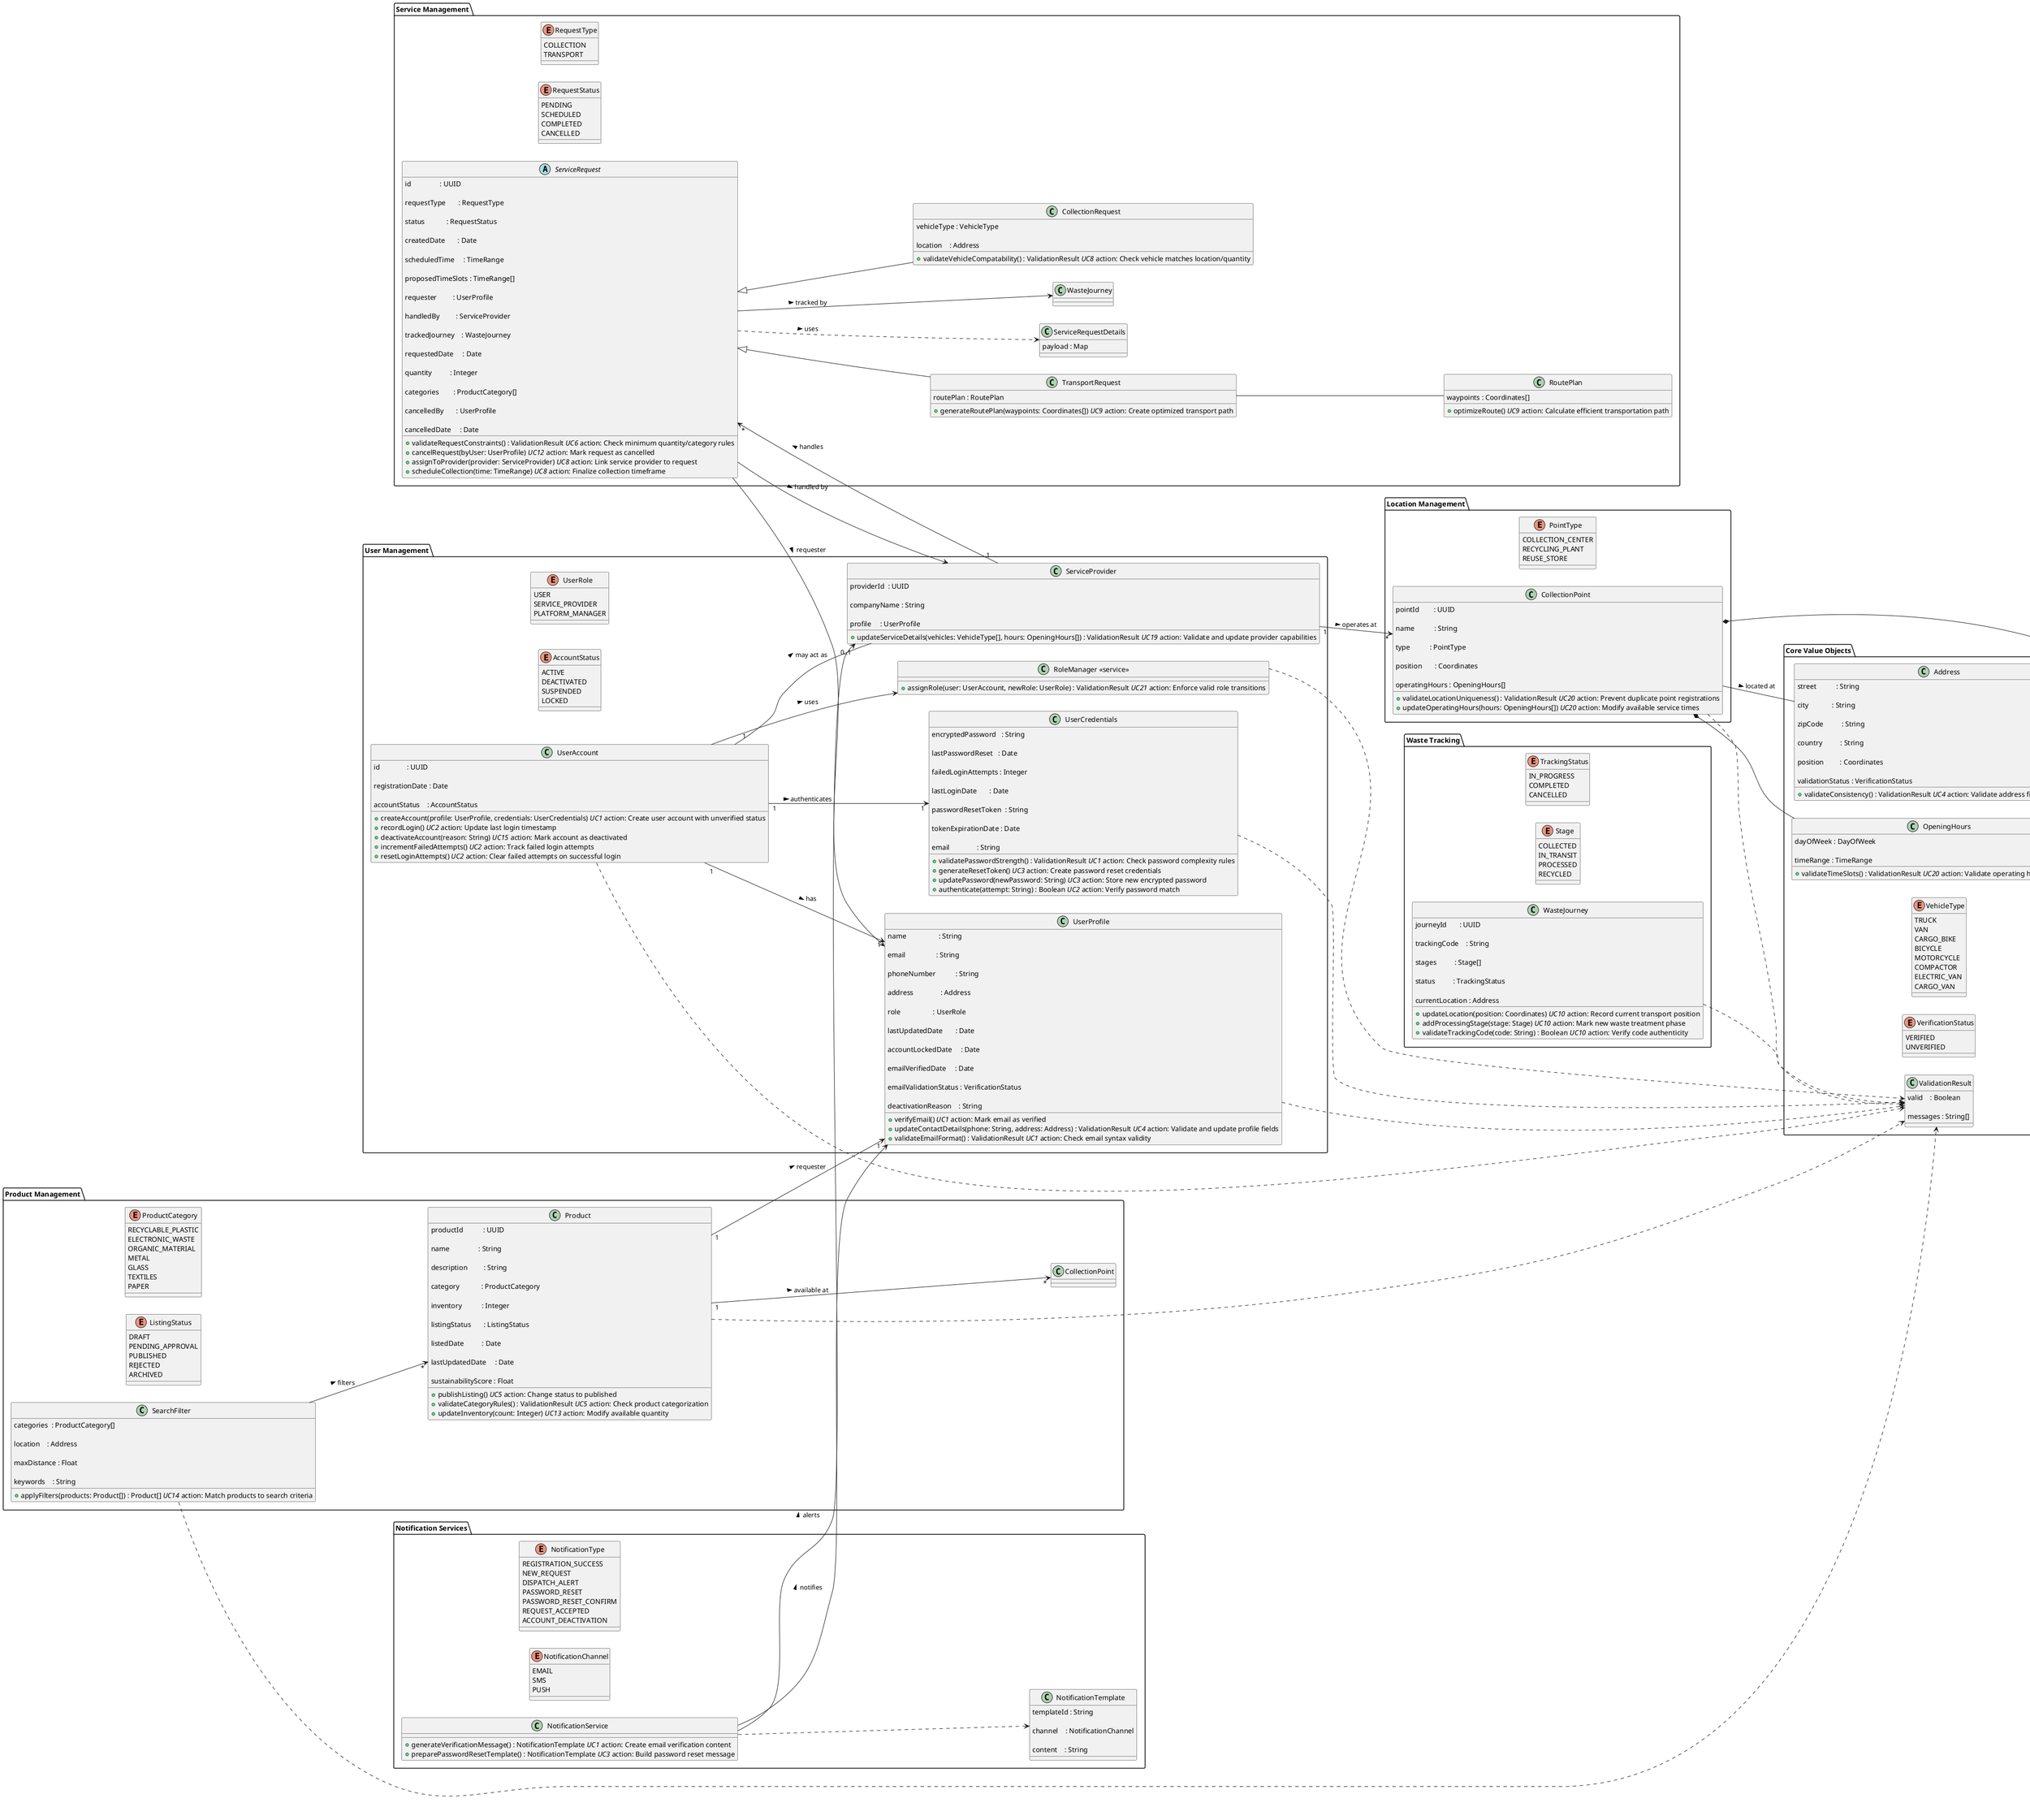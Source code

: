 @startuml
left to right direction
' ──────────────────────────────────────────────
'  CORE VALUE OBJECTS
' ──────────────────────────────────────────────
package "Core Value Objects" {
enum VerificationStatus {
VERIFIED
UNVERIFIED
}
enum VehicleType {
TRUCK
VAN
CARGO_BIKE
BICYCLE
MOTORCYCLE
COMPACTOR
ELECTRIC_VAN
CARGO_VAN
}
enum DayOfWeek {
MON
TUE
WED
THU
FRI
SAT
SUN
}
class ValidationResult {

valid    : Boolean

messages : String[]
}
class Coordinates {

latitude  : Float

longitude : Float
}
class Address {

street           : String

city             : String

zipCode          : String

country          : String

position         : Coordinates

validationStatus : VerificationStatus

+ validateConsistency() : ValidationResult //UC4 //action: Validate address field consistency
}
class TimeRange {

start : LocalTime

end   : LocalTime
}
class OpeningHours {

dayOfWeek : DayOfWeek

timeRange : TimeRange

+ validateTimeSlots() : ValidationResult //UC20 //action: Validate operating hour time ranges
}
Address *-- Coordinates
OpeningHours -- TimeRange
}
' ──────────────────────────────────────────────
'  USER MANAGEMENT
' ──────────────────────────────────────────────
package "User Management" {
enum UserRole {
USER
SERVICE_PROVIDER
PLATFORM_MANAGER
}
enum AccountStatus {
ACTIVE
DEACTIVATED
SUSPENDED
LOCKED
}
class UserAccount {

id               : UUID

registrationDate : Date

accountStatus    : AccountStatus

+ createAccount(profile: UserProfile, credentials: UserCredentials) //UC1 //action: Create user account with unverified status
+ recordLogin() //UC2 //action: Update last login timestamp
+ deactivateAccount(reason: String) //UC15 //action: Mark account as deactivated
+ incrementFailedAttempts() //UC2 //action: Track failed login attempts
+ resetLoginAttempts() //UC2 //action: Clear failed attempts on successful login
}
class UserProfile {

name                  : String

email                 : String

phoneNumber           : String

address               : Address

role                  : UserRole

lastUpdatedDate       : Date

accountLockedDate     : Date

emailVerifiedDate     : Date

emailValidationStatus : VerificationStatus

deactivationReason    : String

+ verifyEmail() //UC1 //action: Mark email as verified
+ updateContactDetails(phone: String, address: Address) : ValidationResult //UC4 //action: Validate and update profile fields
+ validateEmailFormat() : ValidationResult //UC1 //action: Check email syntax validity
}
class UserCredentials {

encryptedPassword   : String

lastPasswordReset   : Date

failedLoginAttempts : Integer

lastLoginDate       : Date

passwordResetToken  : String

tokenExpirationDate : Date

email               : String

+ validatePasswordStrength() : ValidationResult //UC1 //action: Check password complexity rules
+ generateResetToken() //UC3 //action: Create password reset credentials
+ updatePassword(newPassword: String) //UC3 //action: Store new encrypted password
+ authenticate(attempt: String) : Boolean //UC2 //action: Verify password match
}
class ServiceProvider {

providerId  : UUID

companyName : String

profile     : UserProfile

+ updateServiceDetails(vehicles: VehicleType[], hours: OpeningHours[]) : ValidationResult //UC19 //action: Validate and update provider capabilities
}
class "RoleManager <<service>>" as RoleManager {
+ assignRole(user: UserAccount, newRole: UserRole) : ValidationResult //UC21 //action: Enforce valid role transitions
}
UserAccount ..> ValidationResult
UserProfile ..> ValidationResult
UserCredentials ..> ValidationResult
RoleManager ..> ValidationResult
UserAccount "1" --> "1" UserProfile : has >
UserAccount "1" --> "1" UserCredentials : authenticates >
UserAccount --> RoleManager : uses >
UserAccount "1" -- "0..1" ServiceProvider : may act as >
}
' ──────────────────────────────────────────────
'  SERVICE MANAGEMENT
' ──────────────────────────────────────────────
package "Service Management" {
enum RequestType {
COLLECTION
TRANSPORT
}
enum RequestStatus {
PENDING
SCHEDULED
COMPLETED
CANCELLED
}
abstract class ServiceRequest {

id                : UUID

requestType       : RequestType

status            : RequestStatus

createdDate       : Date

scheduledTime     : TimeRange

proposedTimeSlots : TimeRange[]

requester         : UserProfile

handledBy         : ServiceProvider

trackedJourney    : WasteJourney

requestedDate     : Date

quantity          : Integer

categories        : ProductCategory[]

cancelledBy       : UserProfile

cancelledDate     : Date

+ validateRequestConstraints() : ValidationResult //UC6 //action: Check minimum quantity/category rules
+ cancelRequest(byUser: UserProfile) //UC12 //action: Mark request as cancelled
+ assignToProvider(provider: ServiceProvider) //UC8 //action: Link service provider to request
+ scheduleCollection(time: TimeRange) //UC8 //action: Finalize collection timeframe
}
class CollectionRequest extends ServiceRequest {

vehicleType : VehicleType

location    : Address

+ validateVehicleCompatability() : ValidationResult //UC8 //action: Check vehicle matches location/quantity
}
class TransportRequest extends ServiceRequest {

routePlan : RoutePlan

+ generateRoutePlan(waypoints: Coordinates[]) //UC9 //action: Create optimized transport path
}
class ServiceRequestDetails {

payload : Map
}
ServiceRequest ..> ServiceRequestDetails : uses >
class RoutePlan {

waypoints : Coordinates[]

+ optimizeRoute() //UC9 //action: Calculate efficient transportation path
}
ServiceProvider "1" --> "*" ServiceRequest : handles >

TransportRequest -- RoutePlan
ServiceRequest --> WasteJourney : tracked by >
ServiceRequest --> UserProfile : requester >
ServiceRequest --> ServiceProvider : handled by >
}
' ──────────────────────────────────────────────
'  WASTE TRACKING
' ──────────────────────────────────────────────
package "Waste Tracking" {
enum TrackingStatus {
IN_PROGRESS
COMPLETED
CANCELLED
}
enum Stage {
COLLECTED
IN_TRANSIT
PROCESSED
RECYCLED
}
class WasteJourney {

journeyId       : UUID

trackingCode    : String

stages          : Stage[]

status          : TrackingStatus

currentLocation : Address

+ updateLocation(position: Coordinates) //UC10 //action: Record current transport position
+ addProcessingStage(stage: Stage) //UC10 //action: Mark new waste treatment phase
+ validateTrackingCode(code: String) : Boolean //UC10 //action: Verify code authenticity
}
WasteJourney ..> ValidationResult
}
' ──────────────────────────────────────────────
'  PRODUCT MANAGEMENT
' ──────────────────────────────────────────────
package "Product Management" {
enum ProductCategory {
RECYCLABLE_PLASTIC
ELECTRONIC_WASTE
ORGANIC_MATERIAL
METAL
GLASS
TEXTILES
PAPER
}
enum ListingStatus {
DRAFT
PENDING_APPROVAL
PUBLISHED
REJECTED
ARCHIVED
}
class Product {

productId           : UUID

name                : String

description         : String

category            : ProductCategory

inventory           : Integer

listingStatus       : ListingStatus

listedDate          : Date

lastUpdatedDate     : Date

sustainabilityScore : Float

+ publishListing() //UC5 //action: Change status to published
+ validateCategoryRules() : ValidationResult //UC5 //action: Check product categorization
+ updateInventory(count: Integer) //UC13 //action: Modify available quantity
}
class SearchFilter {

categories  : ProductCategory[]

location    : Address

maxDistance : Float

keywords    : String

+ applyFilters(products: Product[]) : Product[] //UC14 //action: Match products to search criteria
}
Product ..> ValidationResult
SearchFilter ..> ValidationResult
Product "1" --> "*" CollectionPoint : available at >
Product "1" --> "1" UserProfile      : requester >
SearchFilter --> "*" Product            : filters >
}
' ──────────────────────────────────────────────
'  LOCATION MANAGEMENT
' ──────────────────────────────────────────────
package "Location Management" {
enum PointType {
COLLECTION_CENTER
RECYCLING_PLANT
REUSE_STORE
}
class CollectionPoint {

pointId        : UUID

name           : String

type           : PointType

position       : Coordinates

operatingHours : OpeningHours[]

+ validateLocationUniqueness() : ValidationResult //UC20 //action: Prevent duplicate point registrations
+ updateOperatingHours(hours: OpeningHours[]) //UC20 //action: Modify available service times
}
CollectionPoint ..> ValidationResult
CollectionPoint *-- Coordinates
CollectionPoint *-- OpeningHours
CollectionPoint -- Address : located at >
ServiceProvider "1" --> "*" CollectionPoint : operates at >
}
' ──────────────────────────────────────────────
'  NOTIFICATION SERVICES
' ──────────────────────────────────────────────
package "Notification Services" {
enum NotificationType {
REGISTRATION_SUCCESS
NEW_REQUEST
DISPATCH_ALERT
PASSWORD_RESET
PASSWORD_RESET_CONFIRM
REQUEST_ACCEPTED
ACCOUNT_DEACTIVATION
}
enum NotificationChannel{
EMAIL
SMS
PUSH
}
class NotificationTemplate {

templateId : String

channel    : NotificationChannel

content    : String
}
class NotificationService {
+ generateVerificationMessage() : NotificationTemplate //UC1 //action: Create email verification content
+ preparePasswordResetTemplate() : NotificationTemplate //UC3 //action: Build password reset message
}
NotificationService ..> NotificationTemplate
NotificationService --> UserProfile     : notifies >
NotificationService --> ServiceProvider : alerts >
}
@enduml